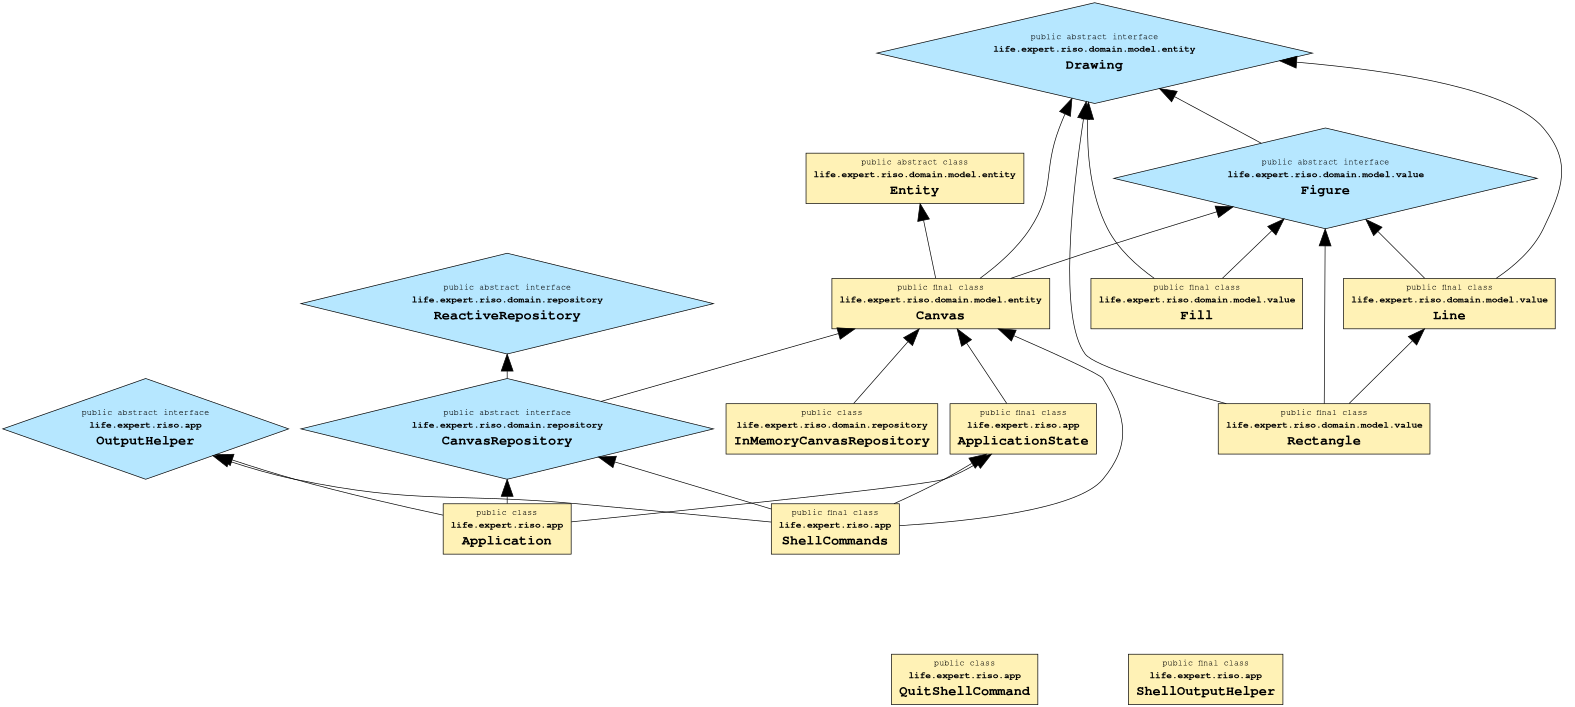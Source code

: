 digraph {
size="10.5,8.0";
layout=dot;
rankdir="BT";
overlap=false;
splines=true;
pack=true;
graph [fontname = "Courier, Regular"]
node [fontname = "Courier, Regular"]
edge [fontname = "Courier, Regular"]
"life.expert.riso.domain.model.entity.Entity"[shape=box,style=filled,fillcolor="#fff2b6",label=<<table border='0' cellborder='0' cellspacing='1'><tr><td><font point-size='12'>public abstract class</font></td></tr><tr><td><font point-size='14'><b>life.expert.riso.domain.model.entity</b></font></td></tr><tr><td><font point-size='20'><b>Entity</b></font></td></tr></table>>];
"life.expert.riso.domain.repository.InMemoryCanvasRepository"[shape=box,style=filled,fillcolor="#fff2b6",label=<<table border='0' cellborder='0' cellspacing='1'><tr><td><font point-size='12'>public class</font></td></tr><tr><td><font point-size='14'><b>life.expert.riso.domain.repository</b></font></td></tr><tr><td><font point-size='20'><b>InMemoryCanvasRepository</b></font></td></tr></table>>];
"life.expert.riso.app.OutputHelper"[shape=diamond,style=filled,fillcolor="#b6e7ff",label=<<table border='0' cellborder='0' cellspacing='1'><tr><td><font point-size='12'>public abstract interface</font></td></tr><tr><td><font point-size='14'><b>life.expert.riso.app</b></font></td></tr><tr><td><font point-size='20'><b>OutputHelper</b></font></td></tr></table>>];
"life.expert.riso.domain.model.value.Rectangle"[shape=box,style=filled,fillcolor="#fff2b6",label=<<table border='0' cellborder='0' cellspacing='1'><tr><td><font point-size='12'>public final class</font></td></tr><tr><td><font point-size='14'><b>life.expert.riso.domain.model.value</b></font></td></tr><tr><td><font point-size='20'><b>Rectangle</b></font></td></tr></table>>];
"life.expert.riso.domain.repository.CanvasRepository"[shape=diamond,style=filled,fillcolor="#b6e7ff",label=<<table border='0' cellborder='0' cellspacing='1'><tr><td><font point-size='12'>public abstract interface</font></td></tr><tr><td><font point-size='14'><b>life.expert.riso.domain.repository</b></font></td></tr><tr><td><font point-size='20'><b>CanvasRepository</b></font></td></tr></table>>];
"life.expert.riso.domain.model.value.Line"[shape=box,style=filled,fillcolor="#fff2b6",label=<<table border='0' cellborder='0' cellspacing='1'><tr><td><font point-size='12'>public final class</font></td></tr><tr><td><font point-size='14'><b>life.expert.riso.domain.model.value</b></font></td></tr><tr><td><font point-size='20'><b>Line</b></font></td></tr></table>>];
"life.expert.riso.domain.model.value.Fill"[shape=box,style=filled,fillcolor="#fff2b6",label=<<table border='0' cellborder='0' cellspacing='1'><tr><td><font point-size='12'>public final class</font></td></tr><tr><td><font point-size='14'><b>life.expert.riso.domain.model.value</b></font></td></tr><tr><td><font point-size='20'><b>Fill</b></font></td></tr></table>>];
"life.expert.riso.app.ApplicationState"[shape=box,style=filled,fillcolor="#fff2b6",label=<<table border='0' cellborder='0' cellspacing='1'><tr><td><font point-size='12'>public final class</font></td></tr><tr><td><font point-size='14'><b>life.expert.riso.app</b></font></td></tr><tr><td><font point-size='20'><b>ApplicationState</b></font></td></tr></table>>];
"life.expert.riso.app.ShellOutputHelper"[shape=box,style=filled,fillcolor="#fff2b6",label=<<table border='0' cellborder='0' cellspacing='1'><tr><td><font point-size='12'>public final class</font></td></tr><tr><td><font point-size='14'><b>life.expert.riso.app</b></font></td></tr><tr><td><font point-size='20'><b>ShellOutputHelper</b></font></td></tr></table>>];
"life.expert.riso.app.Application"[shape=box,style=filled,fillcolor="#fff2b6",label=<<table border='0' cellborder='0' cellspacing='1'><tr><td><font point-size='12'>public class</font></td></tr><tr><td><font point-size='14'><b>life.expert.riso.app</b></font></td></tr><tr><td><font point-size='20'><b>Application</b></font></td></tr></table>>];
"life.expert.riso.app.QuitShellCommand"[shape=box,style=filled,fillcolor="#fff2b6",label=<<table border='0' cellborder='0' cellspacing='1'><tr><td><font point-size='12'>public class</font></td></tr><tr><td><font point-size='14'><b>life.expert.riso.app</b></font></td></tr><tr><td><font point-size='20'><b>QuitShellCommand</b></font></td></tr></table>>];
"life.expert.riso.app.ShellCommands"[shape=box,style=filled,fillcolor="#fff2b6",label=<<table border='0' cellborder='0' cellspacing='1'><tr><td><font point-size='12'>public final class</font></td></tr><tr><td><font point-size='14'><b>life.expert.riso.app</b></font></td></tr><tr><td><font point-size='20'><b>ShellCommands</b></font></td></tr></table>>];
"life.expert.riso.domain.model.entity.Canvas"[shape=box,style=filled,fillcolor="#fff2b6",label=<<table border='0' cellborder='0' cellspacing='1'><tr><td><font point-size='12'>public final class</font></td></tr><tr><td><font point-size='14'><b>life.expert.riso.domain.model.entity</b></font></td></tr><tr><td><font point-size='20'><b>Canvas</b></font></td></tr></table>>];
"life.expert.riso.domain.model.entity.Drawing"[shape=diamond,style=filled,fillcolor="#b6e7ff",label=<<table border='0' cellborder='0' cellspacing='1'><tr><td><font point-size='12'>public abstract interface</font></td></tr><tr><td><font point-size='14'><b>life.expert.riso.domain.model.entity</b></font></td></tr><tr><td><font point-size='20'><b>Drawing</b></font></td></tr></table>>];
"life.expert.riso.domain.repository.ReactiveRepository"[shape=diamond,style=filled,fillcolor="#b6e7ff",label=<<table border='0' cellborder='0' cellspacing='1'><tr><td><font point-size='12'>public abstract interface</font></td></tr><tr><td><font point-size='14'><b>life.expert.riso.domain.repository</b></font></td></tr><tr><td><font point-size='20'><b>ReactiveRepository</b></font></td></tr></table>>];
"life.expert.riso.domain.model.value.Figure"[shape=diamond,style=filled,fillcolor="#b6e7ff",label=<<table border='0' cellborder='0' cellspacing='1'><tr><td><font point-size='12'>public abstract interface</font></td></tr><tr><td><font point-size='14'><b>life.expert.riso.domain.model.value</b></font></td></tr><tr><td><font point-size='20'><b>Figure</b></font></td></tr></table>>];

  "life.expert.riso.app.Application" -> "life.expert.riso.app.ApplicationState" [arrowsize=2.5]
  "life.expert.riso.app.Application" -> "life.expert.riso.app.OutputHelper" [arrowsize=2.5]
  "life.expert.riso.app.Application" -> "life.expert.riso.domain.repository.CanvasRepository" [arrowsize=2.5]
  "life.expert.riso.app.ApplicationState" -> "life.expert.riso.domain.model.entity.Canvas" [arrowsize=2.5]
  "life.expert.riso.app.ShellCommands" -> "life.expert.riso.app.ApplicationState" [arrowsize=2.5]
  "life.expert.riso.app.ShellCommands" -> "life.expert.riso.app.OutputHelper" [arrowsize=2.5]
  "life.expert.riso.app.ShellCommands" -> "life.expert.riso.domain.model.entity.Canvas" [arrowsize=2.5]
  "life.expert.riso.app.ShellCommands" -> "life.expert.riso.domain.repository.CanvasRepository" [arrowsize=2.5]
  "life.expert.riso.domain.model.entity.Canvas" -> "life.expert.riso.domain.model.entity.Drawing" [arrowsize=2.5]
  "life.expert.riso.domain.model.entity.Canvas" -> "life.expert.riso.domain.model.entity.Entity" [arrowsize=2.5]
  "life.expert.riso.domain.model.entity.Canvas" -> "life.expert.riso.domain.model.value.Figure" [arrowsize=2.5]
  "life.expert.riso.domain.model.value.Figure" -> "life.expert.riso.domain.model.entity.Drawing" [arrowsize=2.5]
  "life.expert.riso.domain.model.value.Fill" -> "life.expert.riso.domain.model.entity.Drawing" [arrowsize=2.5]
  "life.expert.riso.domain.model.value.Fill" -> "life.expert.riso.domain.model.value.Figure" [arrowsize=2.5]
  "life.expert.riso.domain.model.value.Line" -> "life.expert.riso.domain.model.entity.Drawing" [arrowsize=2.5]
  "life.expert.riso.domain.model.value.Line" -> "life.expert.riso.domain.model.value.Figure" [arrowsize=2.5]
  "life.expert.riso.domain.model.value.Rectangle" -> "life.expert.riso.domain.model.entity.Drawing" [arrowsize=2.5]
  "life.expert.riso.domain.model.value.Rectangle" -> "life.expert.riso.domain.model.value.Figure" [arrowsize=2.5]
  "life.expert.riso.domain.model.value.Rectangle" -> "life.expert.riso.domain.model.value.Line" [arrowsize=2.5]
  "life.expert.riso.domain.repository.CanvasRepository" -> "life.expert.riso.domain.model.entity.Canvas" [arrowsize=2.5]
  "life.expert.riso.domain.repository.CanvasRepository" -> "life.expert.riso.domain.repository.ReactiveRepository" [arrowsize=2.5]
  "life.expert.riso.domain.repository.InMemoryCanvasRepository" -> "life.expert.riso.domain.model.entity.Canvas" [arrowsize=2.5]
}